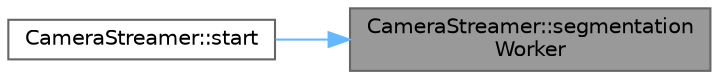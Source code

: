 digraph "CameraStreamer::segmentationWorker"
{
 // LATEX_PDF_SIZE
  bgcolor="transparent";
  edge [fontname=Helvetica,fontsize=10,labelfontname=Helvetica,labelfontsize=10];
  node [fontname=Helvetica,fontsize=10,shape=box,height=0.2,width=0.4];
  rankdir="RL";
  Node1 [id="Node000001",label="CameraStreamer::segmentation\lWorker",height=0.2,width=0.4,color="gray40", fillcolor="grey60", style="filled", fontcolor="black",tooltip=" "];
  Node1 -> Node2 [id="edge1_Node000001_Node000002",dir="back",color="steelblue1",style="solid",tooltip=" "];
  Node2 [id="Node000002",label="CameraStreamer::start",height=0.2,width=0.4,color="grey40", fillcolor="white", style="filled",URL="$classCameraStreamer.html#a01d876f2f568e8653d85d2ce72ece32b",tooltip=" "];
}

